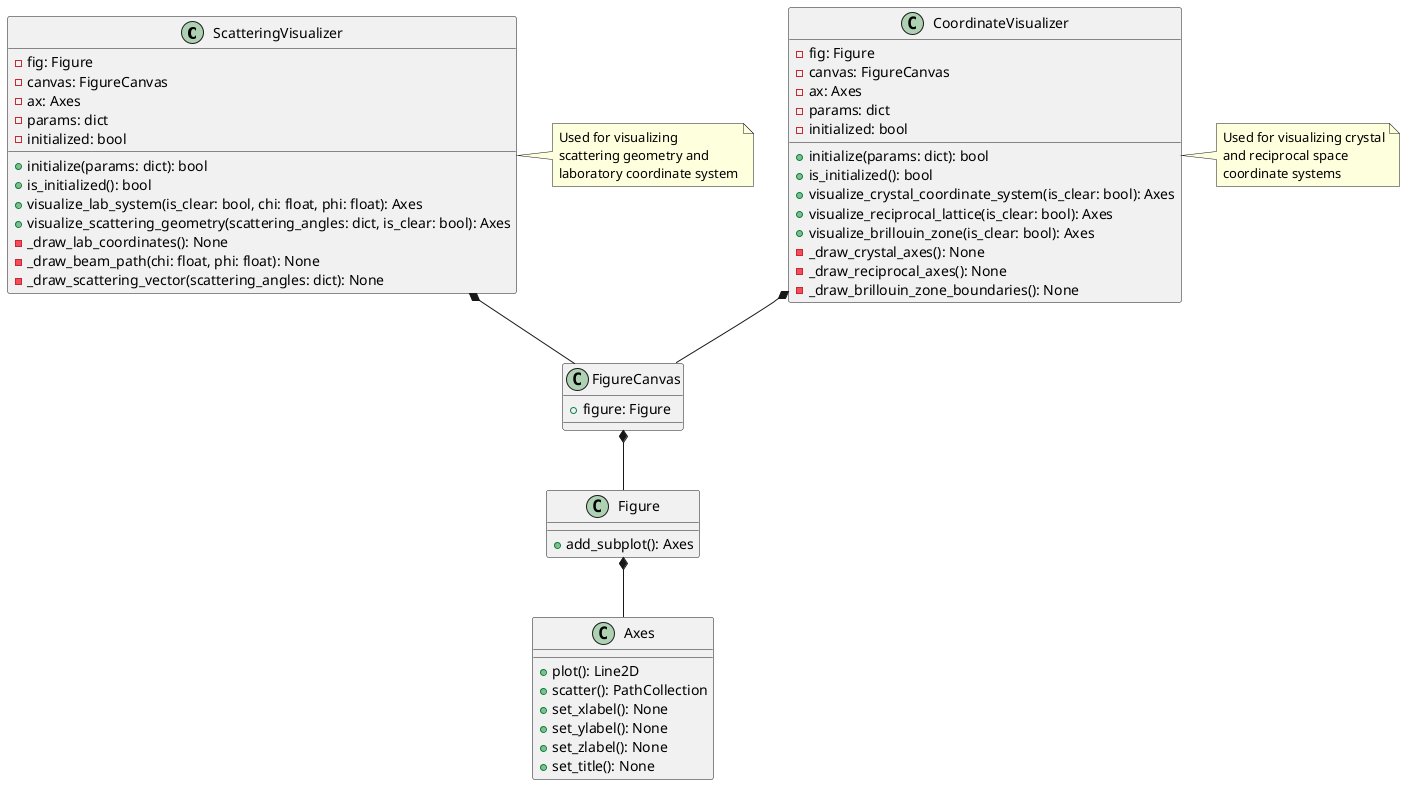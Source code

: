 @startuml Visualizer Module

class ScatteringVisualizer {
  - fig: Figure
  - canvas: FigureCanvas
  - ax: Axes
  - params: dict
  - initialized: bool
  + initialize(params: dict): bool
  + is_initialized(): bool
  + visualize_lab_system(is_clear: bool, chi: float, phi: float): Axes
  + visualize_scattering_geometry(scattering_angles: dict, is_clear: bool): Axes
  - _draw_lab_coordinates(): None
  - _draw_beam_path(chi: float, phi: float): None
  - _draw_scattering_vector(scattering_angles: dict): None
}

class CoordinateVisualizer {
  - fig: Figure
  - canvas: FigureCanvas
  - ax: Axes
  - params: dict
  - initialized: bool
  + initialize(params: dict): bool
  + is_initialized(): bool
  + visualize_crystal_coordinate_system(is_clear: bool): Axes
  + visualize_reciprocal_lattice(is_clear: bool): Axes
  + visualize_brillouin_zone(is_clear: bool): Axes
  - _draw_crystal_axes(): None
  - _draw_reciprocal_axes(): None
  - _draw_brillouin_zone_boundaries(): None
}

class FigureCanvas {
  + figure: Figure
}

class Figure {
  + add_subplot(): Axes
}

class Axes {
  + plot(): Line2D
  + scatter(): PathCollection
  + set_xlabel(): None
  + set_ylabel(): None
  + set_zlabel(): None
  + set_title(): None
}

ScatteringVisualizer *-- FigureCanvas
CoordinateVisualizer *-- FigureCanvas

FigureCanvas *-- Figure
Figure *-- Axes

note right of ScatteringVisualizer
  Used for visualizing
  scattering geometry and
  laboratory coordinate system
end note

note right of CoordinateVisualizer
  Used for visualizing crystal
  and reciprocal space
  coordinate systems
end note

@enduml 